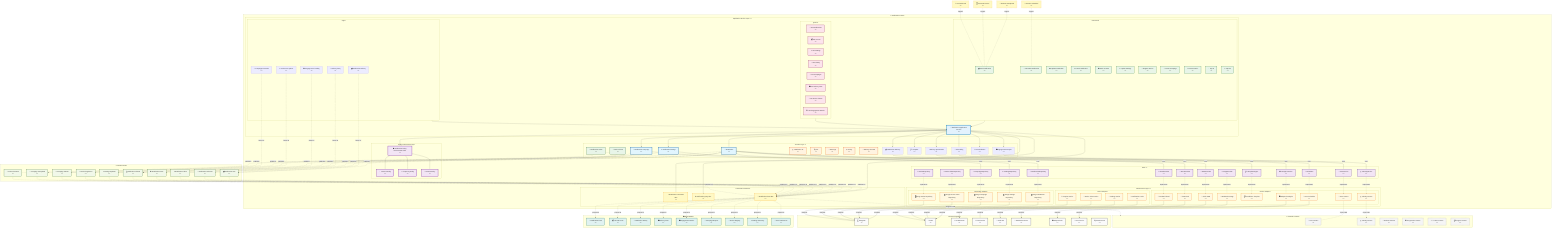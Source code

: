 graph TB
    %% ===== NOTIFICATION CONTEXT =====
    subgraph NotificationContext ["🔔 Notification Context"]
        
        %% ===== APPLICATION SERVICE LAYER =====
        subgraph NotificationApplicationLayer ["Application Service Layer <<Application>>"]
            NotificationApplicationService["🔔 Notification Application Service<br/><<ApplicationService>>"]
            
            %% Commands
            subgraph NotificationCommands ["Commands"]
                SendNotificationCmd["📤 Send Notification<br/><<Command>>"]
                ScheduleNotificationCmd["📅 Schedule Notification<br/><<Command>>"]
                UpdateNotificationCmd["✏️ Update Notification<br/><<Command>>"]
                CancelNotificationCmd["❌ Cancel Notification<br/><<Command>>"]
                MarkAsReadCmd["👁️ Mark as Read<br/><<Command>>"]
                UpdateSettingsCmd["⚙️ Update Settings<br/><<Command>>"]
                RegisterDeviceCmd["📱 Register Device<br/><<Command>>"]
                CreateCampaignCmd["📢 Create Campaign<br/><<Command>>"]
                ExecuteActionCmd["🎯 Execute Action<br/><<Command>>"]
                OptInCmd["✅ Opt In<br/><<Command>>"]
                OptOutCmd["❌ Opt Out<br/><<Command>>"]
            end
            
            %% Queries
            subgraph NotificationQueries ["Queries"]
                GetNotificationsQuery["🔔 Get Notifications<br/><<Query>>"]
                GetUnreadNotificationsQuery["📬 Get Unread<br/><<Query>>"]
                GetNotificationSettingsQuery["⚙️ Get Settings<br/><<Query>>"]
                GetNotificationHistoryQuery["📅 Get History<br/><<Query>>"]
                GetCampaignsQuery["📢 Get Campaigns<br/><<Query>>"]
                GetDeliveryStatsQuery["📊 Get Delivery Stats<br/><<Query>>"]
                GetDeviceTokensQuery["📱 Get Device Tokens<br/><<Query>>"]
                GetEngagementMetricsQuery["📈 Get Engagement Metrics<br/><<Query>>"]
            end
            
            %% Sagas
            subgraph NotificationSagas ["Sagas"]
                NotificationDeliverySaga["📤 Notification Delivery<br/><<Saga>>"]
                CampaignExecutionSaga["📢 Campaign Execution<br/><<Saga>>"]
                DeliveryRetrySaga["🔄 Delivery Retry<br/><<Saga>>"]
                EngagementTrackingSaga["📊 Engagement Tracking<br/><<Saga>>"]
                PreferenceUpdateSaga["⚙️ Preference Update<br/><<Saga>>"]
            end
        end
        
        %% ===== DOMAIN LAYER (HEXAGON CORE) =====
        subgraph NotificationDomain ["Domain Layer <<DomainCore>>"]
            direction TB
            
            %% Aggregates
            Notification["🔔 Notification<br/><<AggregateRoot>>"]
            NotificationSettings["⚙️ Notification Settings<br/><<AggregateRoot>>"]
            NotificationCampaign["📢 Notification Campaign<br/><<AggregateRoot>>"]
            
            %% Entities
            NotificationAction["🎯 Notification Action<br/><<Entity>>"]
            DeviceToken["📱 Device Token<br/><<Entity>>"]
            
            %% Value Objects
            NotificationId["🆔 Notification ID<br/><<ValueObject>>"]
            NotificationTitle["🏷️ Title<br/><<ValueObject>>"]
            NotificationMessage["💬 Message<br/><<ValueObject>>"]
            Priority["⭐ Priority<br/><<ValueObject>>"]
            DeliveryChannel["📡 Delivery Channel<br/><<ValueObject>>"]
            
            %% Domain Services
            NotificationDeliveryService["📤 Notification Delivery<br/><<DomainService>>"]
            TemplateService["📋 Template<br/><<DomainService>>"]
            SchedulingService["📅 Scheduling<br/><<DomainService>>"]
            PersonalizationService["🎨 Personalization<br/><<DomainService>>"]
            DeliveryOptimizationService["⚡ Delivery Optimization<br/><<DomainService>>"]
            EngagementAnalysisService["📊 Engagement Analysis<br/><<DomainService>>"]
        end
        
        %% ===== PORTS (DOMAIN INTERFACES) =====
        subgraph NotificationPorts ["Ports <<Port>>"]
            direction TB
            
            %% Repository Ports
            INotificationRepo["🔔 INotificationRepository<br/><<Port>>"]
            ISettingsRepo["⚙️ ISettingsRepository<br/><<Port>>"]
            ICampaignRepo["📢 ICampaignRepository<br/><<Port>>"]
            IDeviceTokenRepo["📱 IDeviceTokenRepository<br/><<Port>>"]
            IActionRepo["🎯 IActionRepository<br/><<Port>>"]
            
            %% Service Ports
            IEmailProvider["📧 IEmailProvider<br/><<Port>>"]
            IPushProvider["📱 IPushProvider<br/><<Port>>"]
            ISMSProvider["📱 ISMSProvider<br/><<Port>>"]
            IInAppProvider["📲 IInAppProvider<br/><<Port>>"]
            ITemplateEngine["📋 ITemplateEngine<br/><<Port>>"]
            IScheduler["📅 IScheduler<br/><<Port>>"]
            IAnalyticsService["📊 IAnalyticsService<br/><<Port>>"]
            IUserService["👤 IUserService<br/><<Port>>"]
            IIdentityService["🆔 IIdentityService<br/><<Port>>"]
        end
        
        %% ===== INFRASTRUCTURE LAYER (ADAPTERS) =====
        subgraph NotificationAdapters ["Infrastructure Layer <<Adapter>>"]
            direction TB
            
            %% Repository Adapters
            subgraph NotificationRepositoryAdapters ["Repository Adapters"]
                MongoNotificationRepo["🗄️ Mongo Notification Repository<br/><<RepositoryAdapter>>"]
                MongoSettingsRepo["🗄️ Mongo Settings Repository<br/><<RepositoryAdapter>>"]
                MongoCampaignRepo["🗄️ Mongo Campaign Repository<br/><<RepositoryAdapter>>"]
                MongoDeviceTokenRepo["🗄️ Mongo Device Token Repository<br/><<RepositoryAdapter>>"]
                MongoActionRepo["🗄️ Mongo Action Repository<br/><<RepositoryAdapter>>"]
            end
            
            %% Service Adapters
            subgraph NotificationServiceAdapters ["Service Adapters"]
                SendGridEmailAdapter["📧 SendGrid Email<br/><<EmailAdapter>>"]
                FCMPushAdapter["📱 FCM Push<br/><<PushAdapter>>"]
                TwilioSMSAdapter["📱 Twilio SMS<br/><<SMSAdapter>>"]
                WebSocketInAppAdapter["📲 WebSocket InApp<br/><<InAppAdapter>>"]
                HandlebarTemplateAdapter["📋 Handlebars Template<br/><<TemplateAdapter>>"]
                CronSchedulerAdapter["📅 Cron Scheduler<br/><<SchedulerAdapter>>"]
                MixpanelAnalyticsAdapter["📊 Mixpanel Analytics<br/><<AnalyticsAdapter>>"]
                UserContextAdapter["👤 User Context<br/><<ContextAdapter>>"]
                IdentityContextAdapter["🆔 Identity Context<br/><<ContextAdapter>>"]
            end
            
            %% Cache Adapters
            subgraph NotificationCacheAdapters ["Cache Adapters"]
                NotificationCache["💾 Notification Cache<br/><<CacheAdapter>>"]
                SettingsCache["💾 Settings Cache<br/><<CacheAdapter>>"]
                DeviceTokenCache["💾 Device Token Cache<br/><<CacheAdapter>>"]
                TemplateCache["💾 Template Cache<br/><<CacheAdapter>>"]
            end
        end
        
        %% ===== CONTEXT BUS INTERFACES =====
        subgraph NotificationContextBus ["Context Bus Interfaces"]
            NotificationCommandBus["⚡ Notification Command Bus<br/><<CommandBus>>"]
            NotificationQueryBus["❓ Notification Query Bus<br/><<QueryBus>>"]
            NotificationEventBus["📨 Notification Event Bus<br/><<EventBus>>"]
        end
        
        %% ===== POLICY ENFORCEMENT =====
        subgraph NotificationPolicyLayer ["Policy Enforcement Layer"]
            NotificationPolicyEnforcementPoint["🛡️ Notification Policy Enforcement Point<br/><<PEP>>"]
            ConsentPolicyService["✅ Consent Policy<br/><<Policy>>"]
            FrequencyPolicyService["⏰ Frequency Policy<br/><<Policy>>"]
            ContentPolicyService["📝 Content Policy<br/><<Policy>>"]
        end
    end
    
    %% ===== EXTERNAL SYSTEMS =====
    subgraph NotificationExternal ["🌐 External Systems"]
        MongoDB["🗄️ MongoDB<br/><<Database>>"]
        RedisCache["🔴 Redis<br/><<Cache>>"]
        SendGridAPI["📧 SendGrid API<br/><<EmailService>>"]
        FCMService["📱 FCM Service<br/><<PushService>>"]
        TwilioAPI["📱 Twilio API<br/><<SMSService>>"]
        WebSocketServer["📲 WebSocket Server<br/><<RealtimeService>>"]
        MixpanelAPI["📊 Mixpanel API<br/><<AnalyticsService>>"]
        CronService["📅 Cron Service<br/><<SchedulerService>>"]
        ElasticsearchCluster["🔍 Elasticsearch<br/><<SearchEngine>>"]
    end
    
    %% ===== EVENTS =====
    subgraph NotificationEvents ["📨 Domain Events"]
        NotificationSentEvent["📤 Notification Sent<br/><<DomainEvent>>"]
        NotificationDeliveredEvent["✅ Notification Delivered<br/><<DomainEvent>>"]
        NotificationFailedEvent["❌ Notification Failed<br/><<DomainEvent>>"]
        NotificationReadEvent["👁️ Notification Read<br/><<DomainEvent>>"]
        NotificationClickedEvent["👆 Notification Clicked<br/><<DomainEvent>>"]
        SettingsUpdatedEvent["⚙️ Settings Updated<br/><<DomainEvent>>"]
        DeviceRegisteredEvent["📱 Device Registered<br/><<DomainEvent>>"]
        CampaignStartedEvent["📢 Campaign Started<br/><<DomainEvent>>"]
        CampaignCompletedEvent["✅ Campaign Completed<br/><<DomainEvent>>"]
        ActionExecutedEvent["🎯 Action Executed<br/><<DomainEvent>>"]
    end
    
    %% ===== READ MODELS =====
    subgraph NotificationReadModels ["📊 Read Models"]
        NotificationFeedRM["🔔 Notification Feed<br/><<ReadModel>>"]
        UnreadCountRM["📬 Unread Count<br/><<ReadModel>>"]
        NotificationHistoryRM["📅 Notification History<br/><<ReadModel>>"]
        DeliveryStatsRM["📊 Delivery Stats<br/><<ReadModel>>"]
        EngagementMetricsRM["📊 Engagement Metrics<br/><<ReadModel>>"]
        CampaignReportsRM["📢 Campaign Reports<br/><<ReadModel>>"]
        DeviceRegistryRM["📱 Device Registry<br/><<ReadModel>>"]
        SettingsSummaryRM["⚙️ Settings Summary<br/><<ReadModel>>"]
        UserPreferencesRM["👤 User Preferences<br/><<ReadModel>>"]
    end
    
    %% ===== EXTERNAL CONTEXT REFERENCES =====
    subgraph ExternalContexts ["🌐 External Contexts"]
        UserContext["👤 User Context<br/><<ExternalContext>>"]
        IdentityContext["🆔 Identity Context<br/><<ExternalContext>>"]
        WorkoutContext["💪 Workout Context<br/><<ExternalContext>>"]
        ProgressionContext["📈 Progression Context<br/><<ExternalContext>>"]
        TrainerContext["👨‍🏫 Trainer Context<br/><<ExternalContext>>"]
        ProgramContext["📋 Program Context<br/><<ExternalContext>>"]
    end
    
    %% ===== RELATIONSHIPS =====
    
    %% Application Service orchestrates everything
    NotificationApplicationService --> NotificationCommandBus
    NotificationApplicationService --> NotificationQueryBus
    NotificationApplicationService --> NotificationEventBus
    
    %% Commands and Queries through Application Service
    NotificationCommands --> NotificationApplicationService
    NotificationQueries --> NotificationApplicationService
    NotificationSagas --> NotificationApplicationService
    
    %% Application Service to Domain (orchestration)
    NotificationApplicationService --> Notification
    NotificationApplicationService --> NotificationSettings
    NotificationApplicationService --> NotificationCampaign
    NotificationApplicationService --> NotificationDeliveryService
    NotificationApplicationService --> TemplateService
    NotificationApplicationService --> SchedulingService
    NotificationApplicationService --> PersonalizationService
    NotificationApplicationService --> DeliveryOptimizationService
    NotificationApplicationService --> EngagementAnalysisService
    
    %% Policy Enforcement Integration
    NotificationApplicationService --> NotificationPolicyEnforcementPoint
    NotificationPolicyEnforcementPoint --> ConsentPolicyService
    NotificationPolicyEnforcementPoint --> FrequencyPolicyService
    NotificationPolicyEnforcementPoint --> ContentPolicyService
    
    %% Domain to Ports (Dependency Inversion)
    Notification -->|uses| INotificationRepo
    Notification -->|uses| IEmailProvider
    Notification -->|uses| IPushProvider
    Notification -->|uses| ISMSProvider
    NotificationSettings -->|uses| ISettingsRepo
    NotificationCampaign -->|uses| ICampaignRepo
    NotificationDeliveryService -->|uses| ITemplateEngine
    SchedulingService -->|uses| IScheduler
    PersonalizationService -->|uses| IUserService
    DeliveryOptimizationService -->|uses| IAnalyticsService
    EngagementAnalysisService -->|uses| IIdentityService
    
    %% Ports to Adapters (Implementation)
    INotificationRepo -.->|implements| MongoNotificationRepo
    ISettingsRepo -.->|implements| MongoSettingsRepo
    ICampaignRepo -.->|implements| MongoCampaignRepo
    IDeviceTokenRepo -.->|implements| MongoDeviceTokenRepo
    IActionRepo -.->|implements| MongoActionRepo
    IEmailProvider -.->|implements| SendGridEmailAdapter
    IPushProvider -.->|implements| FCMPushAdapter
    ISMSProvider -.->|implements| TwilioSMSAdapter
    IInAppProvider -.->|implements| WebSocketInAppAdapter
    ITemplateEngine -.->|implements| HandlebarTemplateAdapter
    IScheduler -.->|implements| CronSchedulerAdapter
    IAnalyticsService -.->|implements| MixpanelAnalyticsAdapter
    IUserService -.->|implements| UserContextAdapter
    IIdentityService -.->|implements| IdentityContextAdapter
    
    %% Adapters to External Systems
    MongoNotificationRepo -->|connects| MongoDB
    MongoSettingsRepo -->|connects| MongoDB
    MongoCampaignRepo -->|connects| MongoDB
    MongoDeviceTokenRepo -->|connects| MongoDB
    MongoActionRepo -->|connects| MongoDB
    NotificationCache -->|connects| RedisCache
    SettingsCache -->|connects| RedisCache
    DeviceTokenCache -->|connects| RedisCache
    TemplateCache -->|connects| RedisCache
    SendGridEmailAdapter -->|connects| SendGridAPI
    FCMPushAdapter -->|connects| FCMService
    TwilioSMSAdapter -->|connects| TwilioAPI
    WebSocketInAppAdapter -->|connects| WebSocketServer
    CronSchedulerAdapter -->|connects| CronService
    MixpanelAnalyticsAdapter -->|connects| MixpanelAPI
    
    %% Cross-Context Communication
    UserContextAdapter -.->|async calls| UserContext
    IdentityContextAdapter -.->|async calls| IdentityContext
    
    %% Domain Events
    Notification -.->|publishes| NotificationSentEvent
    Notification -.->|publishes| NotificationDeliveredEvent
    Notification -.->|publishes| NotificationFailedEvent
    Notification -.->|publishes| NotificationReadEvent
    NotificationAction -.->|publishes| NotificationClickedEvent
    NotificationAction -.->|publishes| ActionExecutedEvent
    NotificationSettings -.->|publishes| SettingsUpdatedEvent
    DeviceToken -.->|publishes| DeviceRegisteredEvent
    NotificationCampaign -.->|publishes| CampaignStartedEvent
    NotificationCampaign -.->|publishes| CampaignCompletedEvent
    
    %% Event to Read Models (via Event Bus)
    NotificationEventBus -.->|projects to| NotificationFeedRM
    NotificationEventBus -.->|projects to| UnreadCountRM
    NotificationEventBus -.->|projects to| NotificationHistoryRM
    NotificationEventBus -.->|projects to| DeliveryStatsRM
    NotificationEventBus -.->|projects to| EngagementMetricsRM
    NotificationEventBus -.->|projects to| CampaignReportsRM
    NotificationEventBus -.->|projects to| DeviceRegistryRM
    NotificationEventBus -.->|projects to| SettingsSummaryRM
    NotificationEventBus -.->|projects to| UserPreferencesRM
    
    %% Events to Event Bus
    NotificationSentEvent -.->|publishes to| NotificationEventBus
    NotificationDeliveredEvent -.->|publishes to| NotificationEventBus
    NotificationFailedEvent -.->|publishes to| NotificationEventBus
    NotificationReadEvent -.->|publishes to| NotificationEventBus
    NotificationClickedEvent -.->|publishes to| NotificationEventBus
    SettingsUpdatedEvent -.->|publishes to| NotificationEventBus
    DeviceRegisteredEvent -.->|publishes to| NotificationEventBus
    CampaignStartedEvent -.->|publishes to| NotificationEventBus
    CampaignCompletedEvent -.->|publishes to| NotificationEventBus
    ActionExecutedEvent -.->|publishes to| NotificationEventBus
    
    %% Sagas listen to events
    NotificationDeliverySaga -.->|listens to| NotificationSentEvent
    CampaignExecutionSaga -.->|listens to| CampaignStartedEvent
    DeliveryRetrySaga -.->|listens to| NotificationFailedEvent
    EngagementTrackingSaga -.->|listens to| NotificationClickedEvent
    PreferenceUpdateSaga -.->|listens to| SettingsUpdatedEvent
    
    %% Context Bus to External Event Bus
    NotificationEventBus -.->|integrates with| ExternalContexts
    
    %% External Event Listeners (from other contexts)
    WorkoutCompletedEvent["💪 Workout Completed<br/><<ExternalEvent>>"]
    PersonalRecordEvent["🏆 Personal Record<br/><<ExternalEvent>>"]
    GoalAchievedEvent["🎯 Goal Achieved<br/><<ExternalEvent>>"]
    SessionScheduledEvent["📅 Session Scheduled<br/><<ExternalEvent>>"]
    
    %% External Events to Notification Commands
    WorkoutCompletedEvent -.->|triggers| SendNotificationCmd
    PersonalRecordEvent -.->|triggers| SendNotificationCmd
    GoalAchievedEvent -.->|triggers| SendNotificationCmd
    SessionScheduledEvent -.->|triggers| ScheduleNotificationCmd
    
    %% ===== STYLING =====
    classDef aggregate fill:#e1f5fe,stroke:#01579b,stroke-width:3px
    classDef entity fill:#e8f5e8,stroke:#1b5e20,stroke-width:2px
    classDef valueObject fill:#fff3e0,stroke:#e65100,stroke-width:2px
    classDef port fill:#f3e5f5,stroke:#4a148c,stroke-width:2px
    classDef adapter fill:#fff8e1,stroke:#f57f17,stroke-width:2px
    classDef external fill:#fafafa,stroke:#424242,stroke-width:2px
    classDef command fill:#e8f5e8,stroke:#2e7d32,stroke-width:2px
    classDef query fill:#fce4ec,stroke:#880e4f,stroke-width:2px
    classDef event fill:#f1f8e9,stroke:#33691e,stroke-width:2px
    classDef readModel fill:#e0f2f1,stroke:#00695c,stroke-width:2px
    classDef externalContext fill:#f5f5f5,stroke:#757575,stroke-width:2px,stroke-dasharray: 5 5
    classDef externalEvent fill:#fff9c4,stroke:#f9a825,stroke-width:2px,stroke-dasharray: 3 3
    classDef applicationService fill:#e3f2fd,stroke:#0277bd,stroke-width:4px
    classDef contextBus fill:#fff9c4,stroke:#f9a825,stroke-width:2px
    classDef policy fill:#f3e5f5,stroke:#7b1fa2,stroke-width:3px
    
    class Notification,NotificationSettings,NotificationCampaign aggregate
    class NotificationAction,DeviceToken entity
    class NotificationId,NotificationTitle,NotificationMessage,Priority,DeliveryChannel valueObject
    class INotificationRepo,ISettingsRepo,ICampaignRepo,IDeviceTokenRepo,IActionRepo,IEmailProvider,IPushProvider,ISMSProvider,IInAppProvider,ITemplateEngine,IScheduler,IAnalyticsService,IUserService,IIdentityService port
    class MongoNotificationRepo,MongoSettingsRepo,MongoCampaignRepo,MongoDeviceTokenRepo,MongoActionRepo,SendGridEmailAdapter,FCMPushAdapter,TwilioSMSAdapter,WebSocketInAppAdapter,HandlebarTemplateAdapter,CronSchedulerAdapter,MixpanelAnalyticsAdapter,UserContextAdapter,IdentityContextAdapter,NotificationCache,SettingsCache,DeviceTokenCache,TemplateCache adapter
    class MongoDB,RedisCache,SendGridAPI,FCMService,TwilioAPI,WebSocketServer,MixpanelAPI,CronService,ElasticsearchCluster external
    class SendNotificationCmd,ScheduleNotificationCmd,UpdateNotificationCmd,CancelNotificationCmd,MarkAsReadCmd,UpdateSettingsCmd,RegisterDeviceCmd,CreateCampaignCmd,ExecuteActionCmd,OptInCmd,OptOutCmd command
    class GetNotificationsQuery,GetUnreadNotificationsQuery,GetNotificationSettingsQuery,GetNotificationHistoryQuery,GetCampaignsQuery,GetDeliveryStatsQuery,GetDeviceTokensQuery,GetEngagementMetricsQuery query
    class NotificationSentEvent,NotificationDeliveredEvent,NotificationFailedEvent,NotificationReadEvent,NotificationClickedEvent,SettingsUpdatedEvent,DeviceRegisteredEvent,CampaignStartedEvent,CampaignCompletedEvent,ActionExecutedEvent event
    class NotificationFeedRM,UnreadCountRM,NotificationHistoryRM,DeliveryStatsRM,EngagementMetricsRM,CampaignReportsRM,DeviceRegistryRM,SettingsSummaryRM,UserPreferencesRM readModel
    class UserContext,IdentityContext,WorkoutContext,ProgressionContext,TrainerContext,ProgramContext externalContext
    class WorkoutCompletedEvent,PersonalRecordEvent,GoalAchievedEvent,SessionScheduledEvent externalEvent
    class NotificationApplicationService applicationService
    class NotificationCommandBus,NotificationQueryBus,NotificationEventBus contextBus
    class NotificationPolicyEnforcementPoint,ConsentPolicyService,FrequencyPolicyService,ContentPolicyService policy